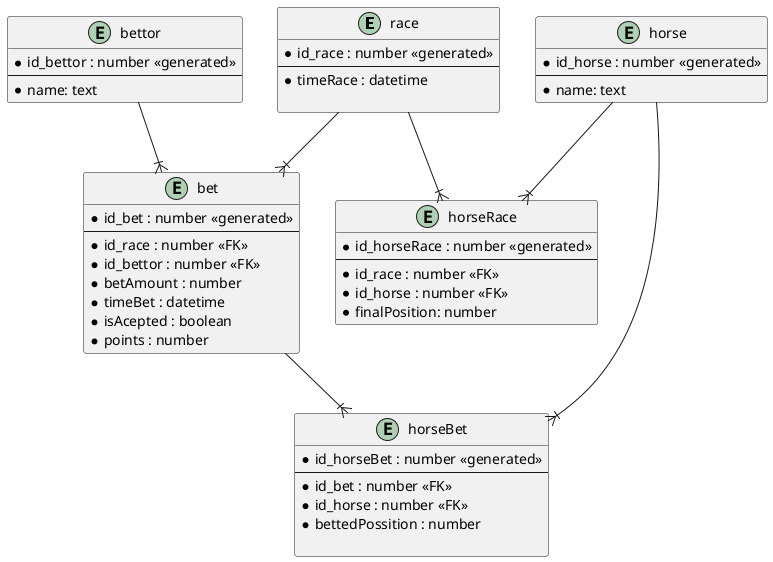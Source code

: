 @startuml

entity race {
    * id_race : number <<generated>>
    --
    * timeRace : datetime 
    
}
entity horse {
    *  id_horse : number <<generated>>
    --
    * name: text
}
entity bettor {
    * id_bettor : number <<generated>>
    --
    * name: text
}
entity bet {
    * id_bet : number <<generated>>
    --
    * id_race : number <<FK>>
    * id_bettor : number <<FK>>
    * betAmount : number 
    * timeBet : datetime 
    * isAcepted : boolean
    * points : number 
}

entity horseRace{
    * id_horseRace : number <<generated>>
    --
    * id_race : number <<FK>>
    * id_horse : number <<FK>>
    * finalPosition: number
}
entity horseBet{
    * id_horseBet : number <<generated>>
    --
    * id_bet : number <<FK>>
    * id_horse : number <<FK>>
    * bettedPossition : number
    
}

race --|{ bet
bettor --|{ bet

race --|{ horseRace
horse --|{ horseRace

bet--|{ horseBet
horse --|{ horseBet

@enduml